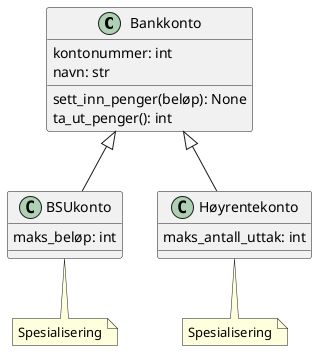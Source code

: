 @startuml bankkont
class Bankkonto {
    kontonummer: int
    navn: str
    sett_inn_penger(beløp): None
    ta_ut_penger(): int
}

class BSUkonto {
    maks_beløp: int
}

class Høyrentekonto {
    maks_antall_uttak: int
}

note bottom of BSUkonto: Spesialisering
note bottom of Høyrentekonto: Spesialisering
    
Bankkonto <|-- BSUkonto
Bankkonto <|-- Høyrentekonto
@enduml
